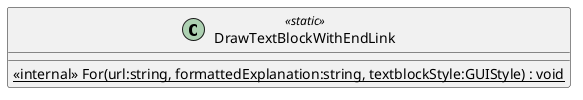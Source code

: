 @startuml
class DrawTextBlockWithEndLink <<static>> {
    <<internal>> {static} For(url:string, formattedExplanation:string, textblockStyle:GUIStyle) : void
}
@enduml
